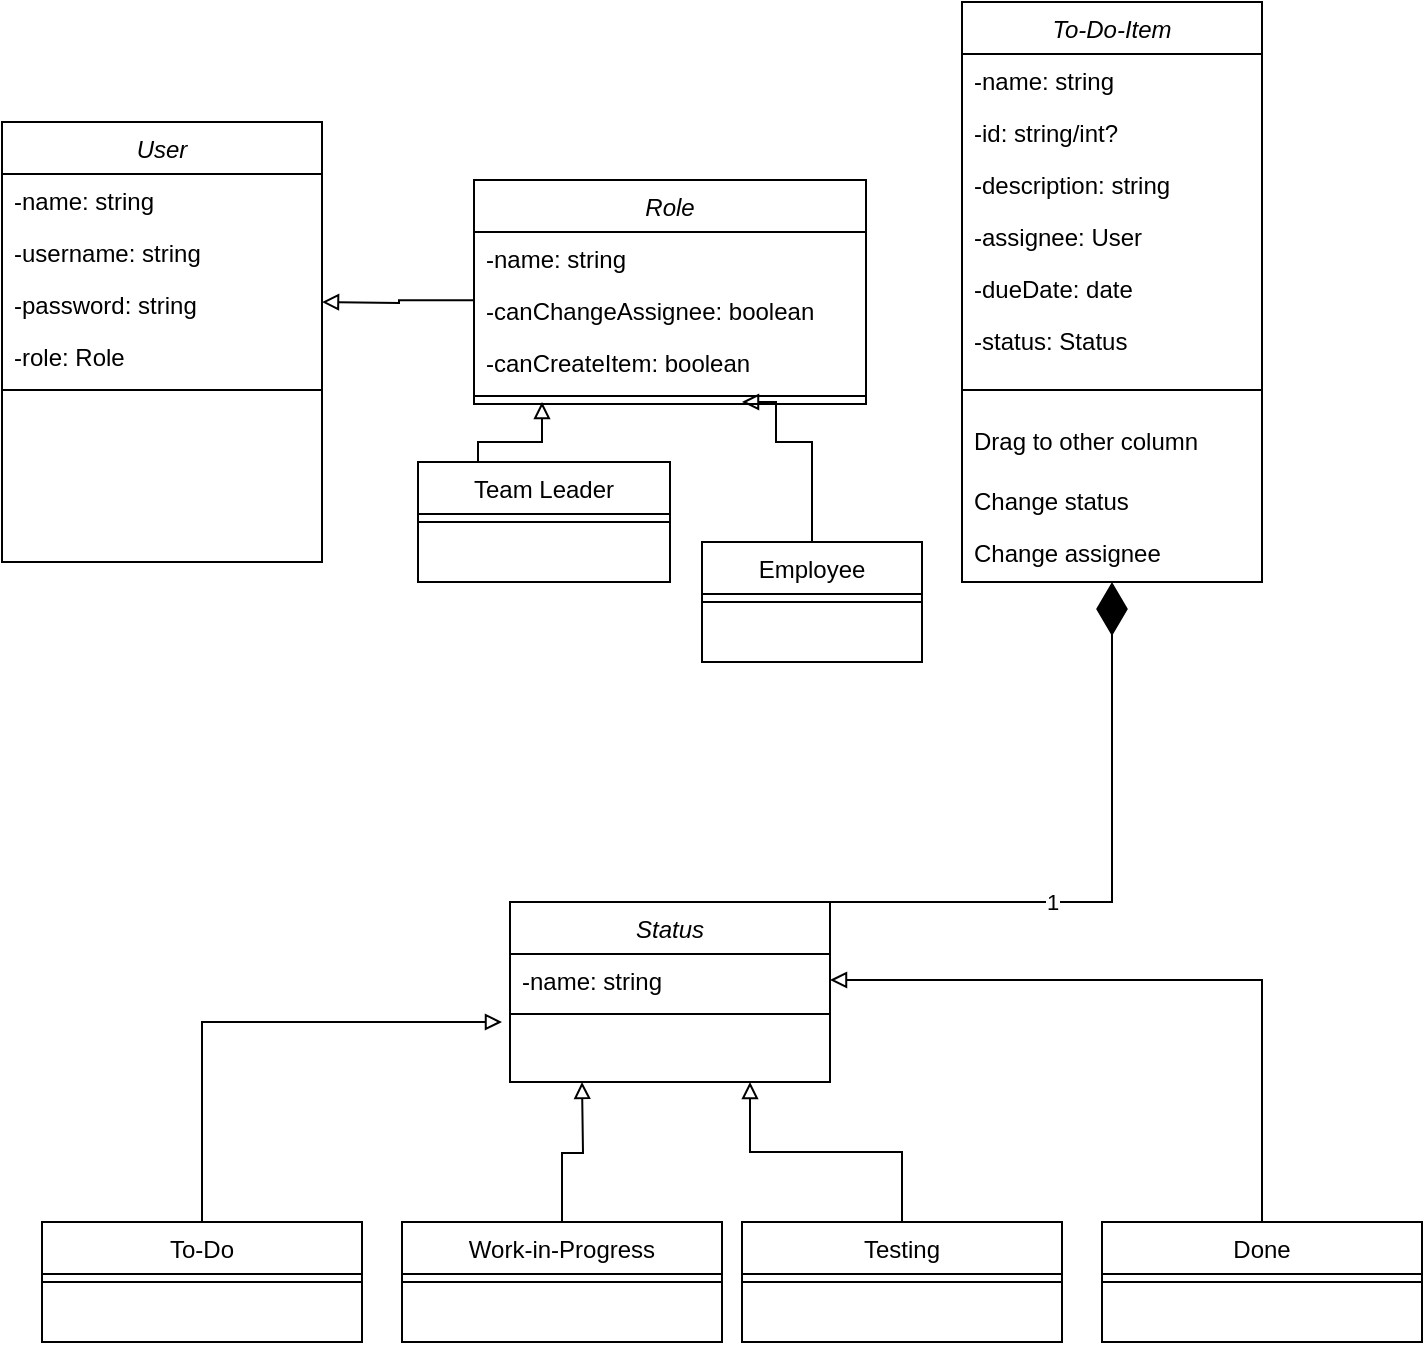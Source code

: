 <mxfile version="20.8.16" type="device"><diagram id="C5RBs43oDa-KdzZeNtuy" name="Page-1"><mxGraphModel dx="748" dy="681" grid="1" gridSize="10" guides="1" tooltips="1" connect="1" arrows="1" fold="1" page="1" pageScale="1" pageWidth="827" pageHeight="1169" math="0" shadow="0"><root><mxCell id="WIyWlLk6GJQsqaUBKTNV-0"/><mxCell id="WIyWlLk6GJQsqaUBKTNV-1" parent="WIyWlLk6GJQsqaUBKTNV-0"/><mxCell id="zkfFHV4jXpPFQw0GAbJ--0" value="User" style="swimlane;fontStyle=2;align=center;verticalAlign=top;childLayout=stackLayout;horizontal=1;startSize=26;horizontalStack=0;resizeParent=1;resizeLast=0;collapsible=1;marginBottom=0;rounded=0;shadow=0;strokeWidth=1;labelBackgroundColor=none;" parent="WIyWlLk6GJQsqaUBKTNV-1" vertex="1"><mxGeometry x="80" y="90" width="160" height="220" as="geometry"><mxRectangle x="230" y="140" width="160" height="26" as="alternateBounds"/></mxGeometry></mxCell><mxCell id="zkfFHV4jXpPFQw0GAbJ--1" value="-name: string" style="text;align=left;verticalAlign=top;spacingLeft=4;spacingRight=4;overflow=hidden;rotatable=0;points=[[0,0.5],[1,0.5]];portConstraint=eastwest;labelBackgroundColor=none;" parent="zkfFHV4jXpPFQw0GAbJ--0" vertex="1"><mxGeometry y="26" width="160" height="26" as="geometry"/></mxCell><mxCell id="zkfFHV4jXpPFQw0GAbJ--3" value="-username: string" style="text;align=left;verticalAlign=top;spacingLeft=4;spacingRight=4;overflow=hidden;rotatable=0;points=[[0,0.5],[1,0.5]];portConstraint=eastwest;rounded=0;shadow=0;html=0;labelBackgroundColor=none;" parent="zkfFHV4jXpPFQw0GAbJ--0" vertex="1"><mxGeometry y="52" width="160" height="26" as="geometry"/></mxCell><mxCell id="tV6m6ML6_8tAFJDzxiL5-5" value="-password: string" style="text;align=left;verticalAlign=top;spacingLeft=4;spacingRight=4;overflow=hidden;rotatable=0;points=[[0,0.5],[1,0.5]];portConstraint=eastwest;rounded=0;shadow=0;html=0;labelBackgroundColor=none;" vertex="1" parent="zkfFHV4jXpPFQw0GAbJ--0"><mxGeometry y="78" width="160" height="26" as="geometry"/></mxCell><mxCell id="tV6m6ML6_8tAFJDzxiL5-6" value="-role: Role" style="text;align=left;verticalAlign=top;spacingLeft=4;spacingRight=4;overflow=hidden;rotatable=0;points=[[0,0.5],[1,0.5]];portConstraint=eastwest;rounded=0;shadow=0;html=0;labelBackgroundColor=none;" vertex="1" parent="zkfFHV4jXpPFQw0GAbJ--0"><mxGeometry y="104" width="160" height="26" as="geometry"/></mxCell><mxCell id="zkfFHV4jXpPFQw0GAbJ--4" value="" style="line;html=1;strokeWidth=1;align=left;verticalAlign=middle;spacingTop=-1;spacingLeft=3;spacingRight=3;rotatable=0;labelPosition=right;points=[];portConstraint=eastwest;labelBackgroundColor=none;" parent="zkfFHV4jXpPFQw0GAbJ--0" vertex="1"><mxGeometry y="130" width="160" height="8" as="geometry"/></mxCell><mxCell id="zkfFHV4jXpPFQw0GAbJ--17" value="To-Do-Item" style="swimlane;fontStyle=2;align=center;verticalAlign=top;childLayout=stackLayout;horizontal=1;startSize=26;horizontalStack=0;resizeParent=1;resizeLast=0;collapsible=1;marginBottom=0;rounded=0;shadow=0;strokeWidth=1;labelBackgroundColor=none;" parent="WIyWlLk6GJQsqaUBKTNV-1" vertex="1"><mxGeometry x="560" y="30" width="150" height="290" as="geometry"><mxRectangle x="550" y="140" width="160" height="26" as="alternateBounds"/></mxGeometry></mxCell><mxCell id="zkfFHV4jXpPFQw0GAbJ--18" value="-name: string" style="text;align=left;verticalAlign=top;spacingLeft=4;spacingRight=4;overflow=hidden;rotatable=0;points=[[0,0.5],[1,0.5]];portConstraint=eastwest;labelBackgroundColor=none;" parent="zkfFHV4jXpPFQw0GAbJ--17" vertex="1"><mxGeometry y="26" width="150" height="26" as="geometry"/></mxCell><mxCell id="zkfFHV4jXpPFQw0GAbJ--19" value="-id: string/int? " style="text;align=left;verticalAlign=top;spacingLeft=4;spacingRight=4;overflow=hidden;rotatable=0;points=[[0,0.5],[1,0.5]];portConstraint=eastwest;rounded=0;shadow=0;html=0;labelBackgroundColor=none;" parent="zkfFHV4jXpPFQw0GAbJ--17" vertex="1"><mxGeometry y="52" width="150" height="26" as="geometry"/></mxCell><mxCell id="zkfFHV4jXpPFQw0GAbJ--20" value="-description: string" style="text;align=left;verticalAlign=top;spacingLeft=4;spacingRight=4;overflow=hidden;rotatable=0;points=[[0,0.5],[1,0.5]];portConstraint=eastwest;rounded=0;shadow=0;html=0;labelBackgroundColor=none;" parent="zkfFHV4jXpPFQw0GAbJ--17" vertex="1"><mxGeometry y="78" width="150" height="26" as="geometry"/></mxCell><mxCell id="zkfFHV4jXpPFQw0GAbJ--21" value="-assignee: User" style="text;align=left;verticalAlign=top;spacingLeft=4;spacingRight=4;overflow=hidden;rotatable=0;points=[[0,0.5],[1,0.5]];portConstraint=eastwest;rounded=0;shadow=0;html=0;labelBackgroundColor=none;" parent="zkfFHV4jXpPFQw0GAbJ--17" vertex="1"><mxGeometry y="104" width="150" height="26" as="geometry"/></mxCell><mxCell id="zkfFHV4jXpPFQw0GAbJ--22" value="-dueDate: date " style="text;align=left;verticalAlign=top;spacingLeft=4;spacingRight=4;overflow=hidden;rotatable=0;points=[[0,0.5],[1,0.5]];portConstraint=eastwest;rounded=0;shadow=0;html=0;labelBackgroundColor=none;" parent="zkfFHV4jXpPFQw0GAbJ--17" vertex="1"><mxGeometry y="130" width="150" height="26" as="geometry"/></mxCell><mxCell id="tV6m6ML6_8tAFJDzxiL5-0" value="-status: Status" style="text;align=left;verticalAlign=top;spacingLeft=4;spacingRight=4;overflow=hidden;rotatable=0;points=[[0,0.5],[1,0.5]];portConstraint=eastwest;rounded=0;shadow=0;html=0;labelBackgroundColor=none;" vertex="1" parent="zkfFHV4jXpPFQw0GAbJ--17"><mxGeometry y="156" width="150" height="26" as="geometry"/></mxCell><mxCell id="zkfFHV4jXpPFQw0GAbJ--23" value="" style="line;html=1;strokeWidth=1;align=left;verticalAlign=middle;spacingTop=-1;spacingLeft=3;spacingRight=3;rotatable=0;labelPosition=right;points=[];portConstraint=eastwest;labelBackgroundColor=none;" parent="zkfFHV4jXpPFQw0GAbJ--17" vertex="1"><mxGeometry y="182" width="150" height="24" as="geometry"/></mxCell><mxCell id="zkfFHV4jXpPFQw0GAbJ--24" value="Drag to other column" style="text;align=left;verticalAlign=top;spacingLeft=4;spacingRight=4;overflow=hidden;rotatable=0;points=[[0,0.5],[1,0.5]];portConstraint=eastwest;labelBackgroundColor=none;" parent="zkfFHV4jXpPFQw0GAbJ--17" vertex="1"><mxGeometry y="206" width="150" height="30" as="geometry"/></mxCell><mxCell id="zkfFHV4jXpPFQw0GAbJ--25" value="Change status" style="text;align=left;verticalAlign=top;spacingLeft=4;spacingRight=4;overflow=hidden;rotatable=0;points=[[0,0.5],[1,0.5]];portConstraint=eastwest;labelBackgroundColor=none;" parent="zkfFHV4jXpPFQw0GAbJ--17" vertex="1"><mxGeometry y="236" width="150" height="26" as="geometry"/></mxCell><mxCell id="tV6m6ML6_8tAFJDzxiL5-1" value="Change assignee" style="text;align=left;verticalAlign=top;spacingLeft=4;spacingRight=4;overflow=hidden;rotatable=0;points=[[0,0.5],[1,0.5]];portConstraint=eastwest;labelBackgroundColor=none;" vertex="1" parent="zkfFHV4jXpPFQw0GAbJ--17"><mxGeometry y="262" width="150" height="26" as="geometry"/></mxCell><mxCell id="tV6m6ML6_8tAFJDzxiL5-7" value="Role" style="swimlane;fontStyle=2;align=center;verticalAlign=top;childLayout=stackLayout;horizontal=1;startSize=26;horizontalStack=0;resizeParent=1;resizeLast=0;collapsible=1;marginBottom=0;rounded=0;shadow=0;strokeWidth=1;labelBackgroundColor=none;" vertex="1" parent="WIyWlLk6GJQsqaUBKTNV-1"><mxGeometry x="316" y="119" width="196" height="112" as="geometry"><mxRectangle x="230" y="140" width="160" height="26" as="alternateBounds"/></mxGeometry></mxCell><mxCell id="tV6m6ML6_8tAFJDzxiL5-8" value="-name: string" style="text;align=left;verticalAlign=top;spacingLeft=4;spacingRight=4;overflow=hidden;rotatable=0;points=[[0,0.5],[1,0.5]];portConstraint=eastwest;labelBackgroundColor=none;" vertex="1" parent="tV6m6ML6_8tAFJDzxiL5-7"><mxGeometry y="26" width="196" height="26" as="geometry"/></mxCell><mxCell id="tV6m6ML6_8tAFJDzxiL5-9" value="-canChangeAssignee: boolean" style="text;align=left;verticalAlign=top;spacingLeft=4;spacingRight=4;overflow=hidden;rotatable=0;points=[[0,0.5],[1,0.5]];portConstraint=eastwest;rounded=0;shadow=0;html=0;labelBackgroundColor=none;" vertex="1" parent="tV6m6ML6_8tAFJDzxiL5-7"><mxGeometry y="52" width="196" height="26" as="geometry"/></mxCell><mxCell id="tV6m6ML6_8tAFJDzxiL5-10" value="-canCreateItem: boolean" style="text;align=left;verticalAlign=top;spacingLeft=4;spacingRight=4;overflow=hidden;rotatable=0;points=[[0,0.5],[1,0.5]];portConstraint=eastwest;rounded=0;shadow=0;html=0;labelBackgroundColor=none;" vertex="1" parent="tV6m6ML6_8tAFJDzxiL5-7"><mxGeometry y="78" width="196" height="26" as="geometry"/></mxCell><mxCell id="tV6m6ML6_8tAFJDzxiL5-12" value="" style="line;html=1;strokeWidth=1;align=left;verticalAlign=middle;spacingTop=-1;spacingLeft=3;spacingRight=3;rotatable=0;labelPosition=right;points=[];portConstraint=eastwest;labelBackgroundColor=none;" vertex="1" parent="tV6m6ML6_8tAFJDzxiL5-7"><mxGeometry y="104" width="196" height="8" as="geometry"/></mxCell><mxCell id="tV6m6ML6_8tAFJDzxiL5-14" value="Status" style="swimlane;fontStyle=2;align=center;verticalAlign=top;childLayout=stackLayout;horizontal=1;startSize=26;horizontalStack=0;resizeParent=1;resizeLast=0;collapsible=1;marginBottom=0;rounded=0;shadow=0;strokeWidth=1;labelBackgroundColor=none;" vertex="1" parent="WIyWlLk6GJQsqaUBKTNV-1"><mxGeometry x="334" y="480" width="160" height="90" as="geometry"><mxRectangle x="230" y="140" width="160" height="26" as="alternateBounds"/></mxGeometry></mxCell><mxCell id="tV6m6ML6_8tAFJDzxiL5-15" value="-name: string" style="text;align=left;verticalAlign=top;spacingLeft=4;spacingRight=4;overflow=hidden;rotatable=0;points=[[0,0.5],[1,0.5]];portConstraint=eastwest;labelBackgroundColor=none;" vertex="1" parent="tV6m6ML6_8tAFJDzxiL5-14"><mxGeometry y="26" width="160" height="26" as="geometry"/></mxCell><mxCell id="tV6m6ML6_8tAFJDzxiL5-19" value="" style="line;html=1;strokeWidth=1;align=left;verticalAlign=middle;spacingTop=-1;spacingLeft=3;spacingRight=3;rotatable=0;labelPosition=right;points=[];portConstraint=eastwest;labelBackgroundColor=none;" vertex="1" parent="tV6m6ML6_8tAFJDzxiL5-14"><mxGeometry y="52" width="160" height="8" as="geometry"/></mxCell><mxCell id="tV6m6ML6_8tAFJDzxiL5-47" style="edgeStyle=orthogonalEdgeStyle;rounded=0;orthogonalLoop=1;jettySize=auto;html=1;endArrow=block;endFill=0;entryX=0.75;entryY=1;entryDx=0;entryDy=0;" edge="1" parent="WIyWlLk6GJQsqaUBKTNV-1" source="tV6m6ML6_8tAFJDzxiL5-20" target="tV6m6ML6_8tAFJDzxiL5-14"><mxGeometry relative="1" as="geometry"><mxPoint x="460" y="600" as="targetPoint"/></mxGeometry></mxCell><mxCell id="tV6m6ML6_8tAFJDzxiL5-20" value="Testing" style="swimlane;fontStyle=0;align=center;verticalAlign=top;childLayout=stackLayout;horizontal=1;startSize=26;horizontalStack=0;resizeParent=1;resizeLast=0;collapsible=1;marginBottom=0;rounded=0;shadow=0;strokeWidth=1;labelBackgroundColor=none;" vertex="1" parent="WIyWlLk6GJQsqaUBKTNV-1"><mxGeometry x="450" y="640" width="160" height="60" as="geometry"><mxRectangle x="230" y="140" width="160" height="26" as="alternateBounds"/></mxGeometry></mxCell><mxCell id="tV6m6ML6_8tAFJDzxiL5-22" value="" style="line;html=1;strokeWidth=1;align=left;verticalAlign=middle;spacingTop=-1;spacingLeft=3;spacingRight=3;rotatable=0;labelPosition=right;points=[];portConstraint=eastwest;labelBackgroundColor=none;" vertex="1" parent="tV6m6ML6_8tAFJDzxiL5-20"><mxGeometry y="26" width="160" height="8" as="geometry"/></mxCell><mxCell id="tV6m6ML6_8tAFJDzxiL5-49" style="edgeStyle=orthogonalEdgeStyle;rounded=0;orthogonalLoop=1;jettySize=auto;html=1;exitX=0.5;exitY=0;exitDx=0;exitDy=0;endArrow=block;endFill=0;" edge="1" parent="WIyWlLk6GJQsqaUBKTNV-1" source="tV6m6ML6_8tAFJDzxiL5-34"><mxGeometry relative="1" as="geometry"><mxPoint x="370" y="570" as="targetPoint"/></mxGeometry></mxCell><mxCell id="tV6m6ML6_8tAFJDzxiL5-34" value="Work-in-Progress" style="swimlane;fontStyle=0;align=center;verticalAlign=top;childLayout=stackLayout;horizontal=1;startSize=26;horizontalStack=0;resizeParent=1;resizeLast=0;collapsible=1;marginBottom=0;rounded=0;shadow=0;strokeWidth=1;labelBackgroundColor=none;" vertex="1" parent="WIyWlLk6GJQsqaUBKTNV-1"><mxGeometry x="280" y="640" width="160" height="60" as="geometry"><mxRectangle x="230" y="140" width="160" height="26" as="alternateBounds"/></mxGeometry></mxCell><mxCell id="tV6m6ML6_8tAFJDzxiL5-35" value="" style="line;html=1;strokeWidth=1;align=left;verticalAlign=middle;spacingTop=-1;spacingLeft=3;spacingRight=3;rotatable=0;labelPosition=right;points=[];portConstraint=eastwest;labelBackgroundColor=none;" vertex="1" parent="tV6m6ML6_8tAFJDzxiL5-34"><mxGeometry y="26" width="160" height="8" as="geometry"/></mxCell><mxCell id="tV6m6ML6_8tAFJDzxiL5-36" value="To-Do" style="swimlane;fontStyle=0;align=center;verticalAlign=top;childLayout=stackLayout;horizontal=1;startSize=26;horizontalStack=0;resizeParent=1;resizeLast=0;collapsible=1;marginBottom=0;rounded=0;shadow=0;strokeWidth=1;labelBackgroundColor=none;" vertex="1" parent="WIyWlLk6GJQsqaUBKTNV-1"><mxGeometry x="100" y="640" width="160" height="60" as="geometry"><mxRectangle x="230" y="140" width="160" height="26" as="alternateBounds"/></mxGeometry></mxCell><mxCell id="tV6m6ML6_8tAFJDzxiL5-37" value="" style="line;html=1;strokeWidth=1;align=left;verticalAlign=middle;spacingTop=-1;spacingLeft=3;spacingRight=3;rotatable=0;labelPosition=right;points=[];portConstraint=eastwest;labelBackgroundColor=none;" vertex="1" parent="tV6m6ML6_8tAFJDzxiL5-36"><mxGeometry y="26" width="160" height="8" as="geometry"/></mxCell><mxCell id="tV6m6ML6_8tAFJDzxiL5-50" style="edgeStyle=orthogonalEdgeStyle;rounded=0;orthogonalLoop=1;jettySize=auto;html=1;exitX=0.5;exitY=0;exitDx=0;exitDy=0;endArrow=block;endFill=0;entryX=1;entryY=0.5;entryDx=0;entryDy=0;" edge="1" parent="WIyWlLk6GJQsqaUBKTNV-1" source="tV6m6ML6_8tAFJDzxiL5-38" target="tV6m6ML6_8tAFJDzxiL5-15"><mxGeometry relative="1" as="geometry"><mxPoint x="520" y="450" as="targetPoint"/></mxGeometry></mxCell><mxCell id="tV6m6ML6_8tAFJDzxiL5-38" value="Done" style="swimlane;fontStyle=0;align=center;verticalAlign=top;childLayout=stackLayout;horizontal=1;startSize=26;horizontalStack=0;resizeParent=1;resizeLast=0;collapsible=1;marginBottom=0;rounded=0;shadow=0;strokeWidth=1;labelBackgroundColor=none;" vertex="1" parent="WIyWlLk6GJQsqaUBKTNV-1"><mxGeometry x="630" y="640" width="160" height="60" as="geometry"><mxRectangle x="230" y="140" width="160" height="26" as="alternateBounds"/></mxGeometry></mxCell><mxCell id="tV6m6ML6_8tAFJDzxiL5-39" value="" style="line;html=1;strokeWidth=1;align=left;verticalAlign=middle;spacingTop=-1;spacingLeft=3;spacingRight=3;rotatable=0;labelPosition=right;points=[];portConstraint=eastwest;labelBackgroundColor=none;" vertex="1" parent="tV6m6ML6_8tAFJDzxiL5-38"><mxGeometry y="26" width="160" height="8" as="geometry"/></mxCell><mxCell id="tV6m6ML6_8tAFJDzxiL5-48" style="edgeStyle=orthogonalEdgeStyle;rounded=0;orthogonalLoop=1;jettySize=auto;html=1;endArrow=block;endFill=0;exitX=0.5;exitY=0;exitDx=0;exitDy=0;" edge="1" parent="WIyWlLk6GJQsqaUBKTNV-1" source="tV6m6ML6_8tAFJDzxiL5-36"><mxGeometry relative="1" as="geometry"><mxPoint x="330" y="540" as="targetPoint"/><mxPoint x="230" y="590" as="sourcePoint"/><Array as="points"><mxPoint x="180" y="540"/></Array></mxGeometry></mxCell><mxCell id="tV6m6ML6_8tAFJDzxiL5-52" value="1" style="endArrow=diamondThin;endFill=1;endSize=24;html=1;rounded=0;exitX=0.5;exitY=0;exitDx=0;exitDy=0;entryX=0.5;entryY=1;entryDx=0;entryDy=0;" edge="1" parent="WIyWlLk6GJQsqaUBKTNV-1" source="tV6m6ML6_8tAFJDzxiL5-14" target="zkfFHV4jXpPFQw0GAbJ--17"><mxGeometry width="160" relative="1" as="geometry"><mxPoint x="540" y="290" as="sourcePoint"/><mxPoint x="430" y="320" as="targetPoint"/><Array as="points"><mxPoint x="635" y="480"/></Array></mxGeometry></mxCell><mxCell id="tV6m6ML6_8tAFJDzxiL5-54" style="edgeStyle=orthogonalEdgeStyle;rounded=0;orthogonalLoop=1;jettySize=auto;html=1;exitX=0.001;exitY=0.312;exitDx=0;exitDy=0;endArrow=block;endFill=0;entryX=1;entryY=0.5;entryDx=0;entryDy=0;exitPerimeter=0;" edge="1" parent="WIyWlLk6GJQsqaUBKTNV-1" source="tV6m6ML6_8tAFJDzxiL5-9"><mxGeometry relative="1" as="geometry"><mxPoint x="456" y="301" as="sourcePoint"/><mxPoint x="240" y="180" as="targetPoint"/></mxGeometry></mxCell><mxCell id="tV6m6ML6_8tAFJDzxiL5-55" value="Team Leader" style="swimlane;fontStyle=0;align=center;verticalAlign=top;childLayout=stackLayout;horizontal=1;startSize=26;horizontalStack=0;resizeParent=1;resizeLast=0;collapsible=1;marginBottom=0;rounded=0;shadow=0;strokeWidth=1;labelBackgroundColor=none;" vertex="1" parent="WIyWlLk6GJQsqaUBKTNV-1"><mxGeometry x="288" y="260" width="126" height="60" as="geometry"><mxRectangle x="230" y="140" width="160" height="26" as="alternateBounds"/></mxGeometry></mxCell><mxCell id="tV6m6ML6_8tAFJDzxiL5-56" value="" style="line;html=1;strokeWidth=1;align=left;verticalAlign=middle;spacingTop=-1;spacingLeft=3;spacingRight=3;rotatable=0;labelPosition=right;points=[];portConstraint=eastwest;labelBackgroundColor=none;" vertex="1" parent="tV6m6ML6_8tAFJDzxiL5-55"><mxGeometry y="26" width="126" height="8" as="geometry"/></mxCell><mxCell id="tV6m6ML6_8tAFJDzxiL5-57" value="Employee" style="swimlane;fontStyle=0;align=center;verticalAlign=top;childLayout=stackLayout;horizontal=1;startSize=26;horizontalStack=0;resizeParent=1;resizeLast=0;collapsible=1;marginBottom=0;rounded=0;shadow=0;strokeWidth=1;labelBackgroundColor=none;" vertex="1" parent="WIyWlLk6GJQsqaUBKTNV-1"><mxGeometry x="430" y="300" width="110" height="60" as="geometry"><mxRectangle x="230" y="140" width="160" height="26" as="alternateBounds"/></mxGeometry></mxCell><mxCell id="tV6m6ML6_8tAFJDzxiL5-58" value="" style="line;html=1;strokeWidth=1;align=left;verticalAlign=middle;spacingTop=-1;spacingLeft=3;spacingRight=3;rotatable=0;labelPosition=right;points=[];portConstraint=eastwest;labelBackgroundColor=none;" vertex="1" parent="tV6m6ML6_8tAFJDzxiL5-57"><mxGeometry y="26" width="110" height="8" as="geometry"/></mxCell><mxCell id="tV6m6ML6_8tAFJDzxiL5-60" style="edgeStyle=orthogonalEdgeStyle;rounded=0;orthogonalLoop=1;jettySize=auto;html=1;exitX=0.001;exitY=0.312;exitDx=0;exitDy=0;endArrow=block;endFill=0;exitPerimeter=0;" edge="1" parent="WIyWlLk6GJQsqaUBKTNV-1"><mxGeometry relative="1" as="geometry"><mxPoint x="356.196" y="260.002" as="sourcePoint"/><mxPoint x="350" y="230" as="targetPoint"/><Array as="points"><mxPoint x="318" y="260"/><mxPoint x="318" y="250"/><mxPoint x="350" y="250"/></Array></mxGeometry></mxCell><mxCell id="tV6m6ML6_8tAFJDzxiL5-62" style="edgeStyle=orthogonalEdgeStyle;rounded=0;orthogonalLoop=1;jettySize=auto;html=1;exitX=0.5;exitY=0;exitDx=0;exitDy=0;endArrow=block;endFill=0;" edge="1" parent="WIyWlLk6GJQsqaUBKTNV-1" source="tV6m6ML6_8tAFJDzxiL5-57"><mxGeometry relative="1" as="geometry"><mxPoint x="458.196" y="250.002" as="sourcePoint"/><mxPoint x="450" y="230" as="targetPoint"/><Array as="points"><mxPoint x="485" y="250"/><mxPoint x="467" y="250"/><mxPoint x="467" y="230"/></Array></mxGeometry></mxCell></root></mxGraphModel></diagram></mxfile>